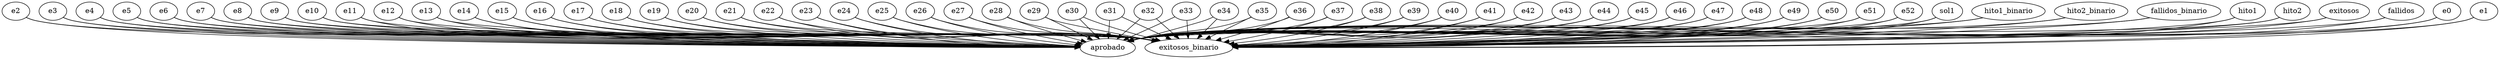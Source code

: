 strict digraph "" {
	hito1 -> aprobado;
	hito1 -> exitosos_binario;
	hito2 -> aprobado;
	hito2 -> exitosos_binario;
	exitosos -> aprobado;
	exitosos -> exitosos_binario;
	fallidos -> aprobado;
	fallidos -> exitosos_binario;
	e0 -> aprobado;
	e0 -> exitosos_binario;
	e1 -> aprobado;
	e1 -> exitosos_binario;
	e2 -> aprobado;
	e2 -> exitosos_binario;
	e3 -> aprobado;
	e3 -> exitosos_binario;
	e4 -> aprobado;
	e4 -> exitosos_binario;
	e5 -> aprobado;
	e5 -> exitosos_binario;
	e6 -> aprobado;
	e6 -> exitosos_binario;
	e7 -> aprobado;
	e7 -> exitosos_binario;
	e8 -> aprobado;
	e8 -> exitosos_binario;
	e9 -> aprobado;
	e9 -> exitosos_binario;
	e10 -> aprobado;
	e10 -> exitosos_binario;
	e11 -> aprobado;
	e11 -> exitosos_binario;
	e12 -> aprobado;
	e12 -> exitosos_binario;
	e13 -> aprobado;
	e13 -> exitosos_binario;
	e14 -> aprobado;
	e14 -> exitosos_binario;
	e15 -> aprobado;
	e15 -> exitosos_binario;
	e16 -> aprobado;
	e16 -> exitosos_binario;
	e17 -> aprobado;
	e17 -> exitosos_binario;
	e18 -> aprobado;
	e18 -> exitosos_binario;
	e19 -> aprobado;
	e19 -> exitosos_binario;
	e20 -> aprobado;
	e20 -> exitosos_binario;
	e21 -> aprobado;
	e21 -> exitosos_binario;
	e22 -> aprobado;
	e22 -> exitosos_binario;
	e23 -> aprobado;
	e23 -> exitosos_binario;
	e24 -> aprobado;
	e24 -> exitosos_binario;
	e25 -> aprobado;
	e25 -> exitosos_binario;
	e26 -> aprobado;
	e26 -> exitosos_binario;
	e27 -> aprobado;
	e27 -> exitosos_binario;
	e28 -> aprobado;
	e28 -> exitosos_binario;
	e29 -> aprobado;
	e29 -> exitosos_binario;
	e30 -> aprobado;
	e30 -> exitosos_binario;
	e31 -> aprobado;
	e31 -> exitosos_binario;
	e32 -> aprobado;
	e32 -> exitosos_binario;
	e33 -> aprobado;
	e33 -> exitosos_binario;
	e34 -> aprobado;
	e34 -> exitosos_binario;
	e35 -> aprobado;
	e35 -> exitosos_binario;
	e36 -> aprobado;
	e36 -> exitosos_binario;
	e37 -> aprobado;
	e37 -> exitosos_binario;
	e38 -> aprobado;
	e38 -> exitosos_binario;
	e39 -> aprobado;
	e39 -> exitosos_binario;
	e40 -> aprobado;
	e40 -> exitosos_binario;
	e41 -> aprobado;
	e41 -> exitosos_binario;
	e42 -> aprobado;
	e42 -> exitosos_binario;
	e43 -> aprobado;
	e43 -> exitosos_binario;
	e44 -> aprobado;
	e44 -> exitosos_binario;
	e45 -> aprobado;
	e45 -> exitosos_binario;
	e46 -> aprobado;
	e46 -> exitosos_binario;
	e47 -> aprobado;
	e47 -> exitosos_binario;
	e48 -> aprobado;
	e48 -> exitosos_binario;
	e49 -> aprobado;
	e49 -> exitosos_binario;
	e50 -> aprobado;
	e50 -> exitosos_binario;
	e51 -> aprobado;
	e51 -> exitosos_binario;
	e52 -> aprobado;
	e52 -> exitosos_binario;
	sol1 -> aprobado;
	sol1 -> exitosos_binario;
	hito1_binario -> aprobado;
	hito1_binario -> exitosos_binario;
	hito2_binario -> aprobado;
	hito2_binario -> exitosos_binario;
	fallidos_binario -> aprobado;
	fallidos_binario -> exitosos_binario;
}
